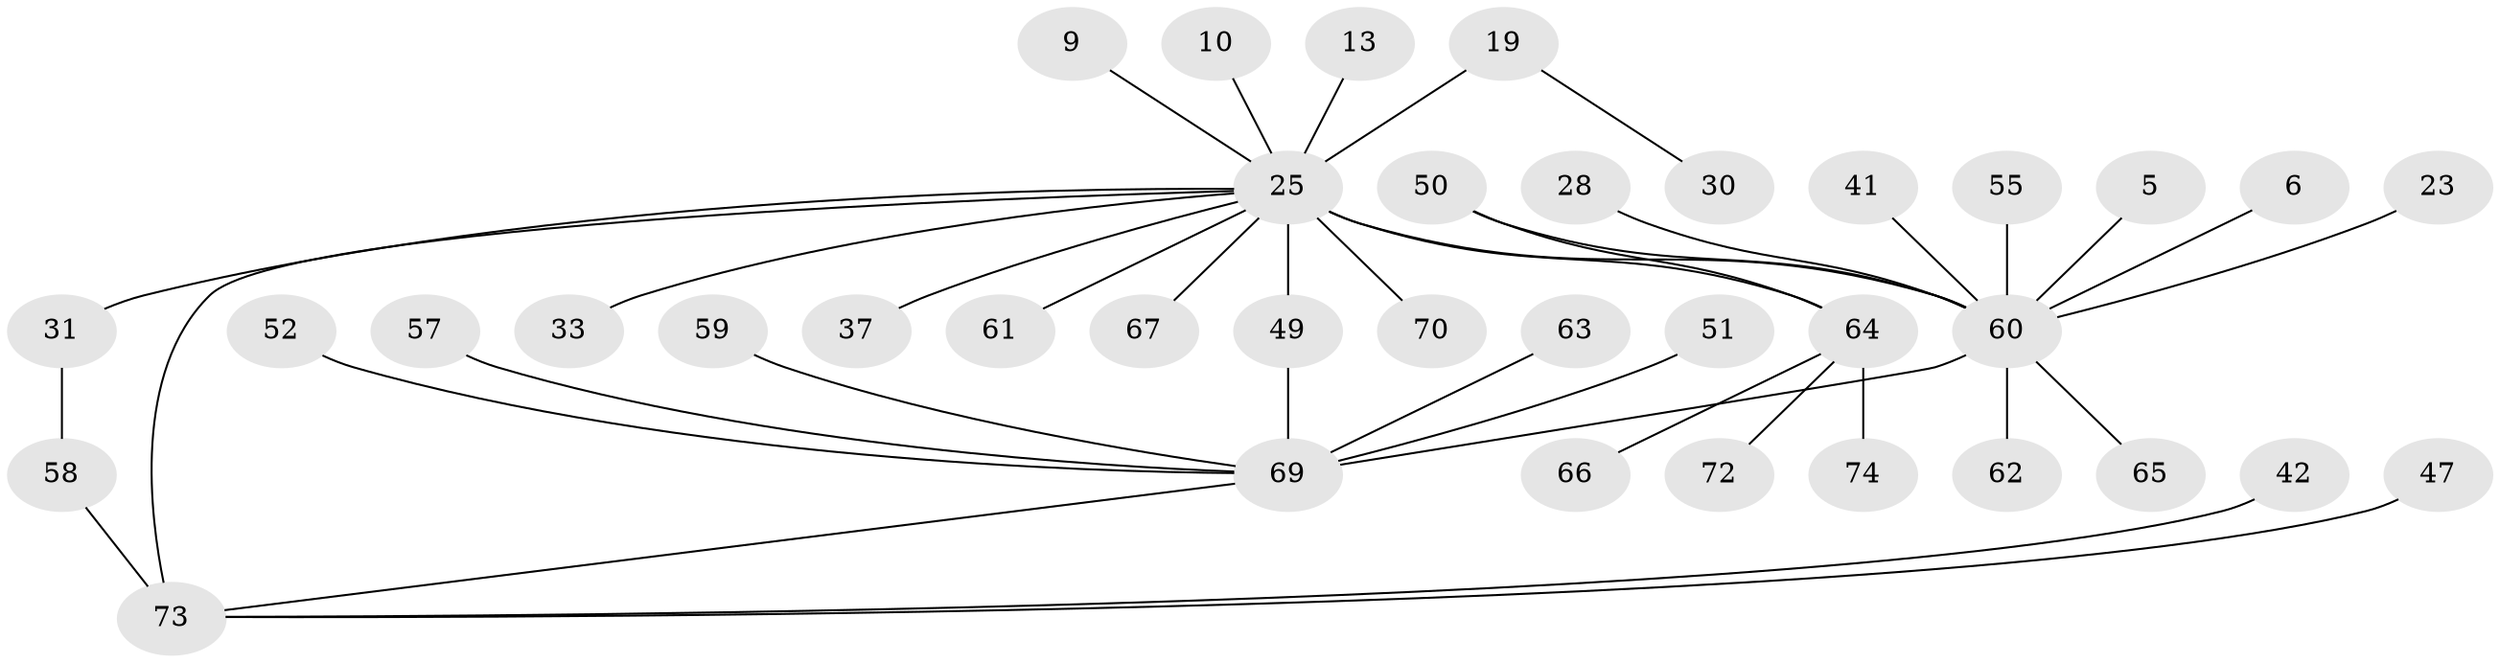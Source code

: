 // original degree distribution, {5: 0.04054054054054054, 6: 0.05405405405405406, 22: 0.013513513513513514, 3: 0.10810810810810811, 1: 0.5405405405405406, 9: 0.013513513513513514, 2: 0.14864864864864866, 10: 0.013513513513513514, 4: 0.05405405405405406, 8: 0.013513513513513514}
// Generated by graph-tools (version 1.1) at 2025/46/03/09/25 04:46:57]
// undirected, 37 vertices, 40 edges
graph export_dot {
graph [start="1"]
  node [color=gray90,style=filled];
  5;
  6;
  9;
  10;
  13;
  19;
  23;
  25 [super="+3"];
  28;
  30;
  31;
  33;
  37;
  41;
  42;
  47;
  49 [super="+48"];
  50 [super="+32"];
  51;
  52;
  55 [super="+14"];
  57;
  58 [super="+36+53"];
  59;
  60 [super="+8+56+34"];
  61 [super="+43"];
  62;
  63;
  64 [super="+12+20+40+21+26+29"];
  65;
  66;
  67;
  69 [super="+16+45+46"];
  70;
  72;
  73 [super="+68+71+11+38"];
  74 [super="+44"];
  5 -- 60;
  6 -- 60;
  9 -- 25;
  10 -- 25;
  13 -- 25;
  19 -- 25 [weight=2];
  19 -- 30;
  23 -- 60;
  25 -- 31 [weight=2];
  25 -- 49 [weight=3];
  25 -- 67;
  25 -- 70;
  25 -- 33;
  25 -- 37;
  25 -- 64 [weight=3];
  25 -- 60 [weight=4];
  25 -- 61;
  25 -- 73 [weight=5];
  28 -- 60;
  31 -- 58;
  41 -- 60;
  42 -- 73;
  47 -- 73;
  49 -- 69;
  50 -- 64;
  50 -- 60;
  51 -- 69;
  52 -- 69;
  55 -- 60;
  57 -- 69;
  58 -- 73 [weight=2];
  59 -- 69;
  60 -- 62;
  60 -- 65;
  60 -- 69 [weight=3];
  63 -- 69;
  64 -- 66;
  64 -- 72;
  64 -- 74;
  69 -- 73 [weight=2];
}
